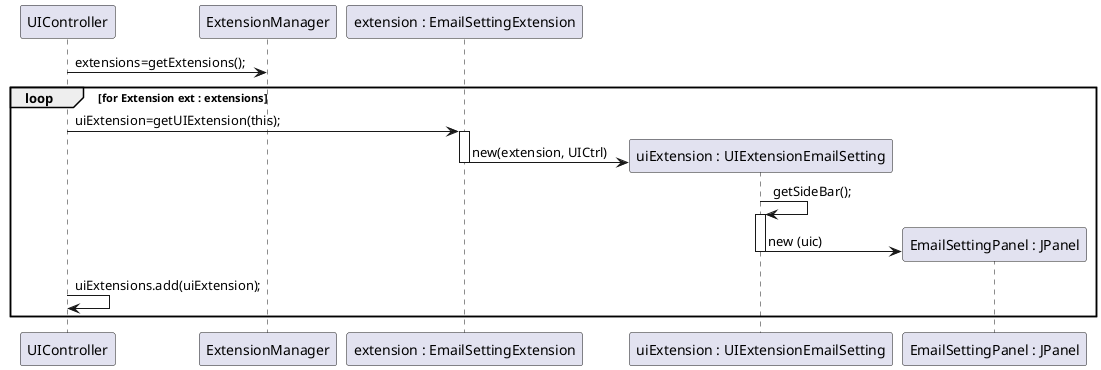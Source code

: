 @startuml doc-files/core05_01_emailSetting_design1.png

  participant UIController as UICtrl
  participant ExtensionManager as ExtM
  participant "extension : EmailSettingExtension" as ESext
  participant "uiExtension : UIExtensionEmailSetting" as UIExt
  participant "EmailSettingPanel : JPanel" as EmailPanel
  UICtrl -> ExtM : extensions=getExtensions();
  loop for Extension ext : extensions
  	UICtrl -> ESext : uiExtension=getUIExtension(this);
  	activate ESext
  	create UIExt
  	ESext -> UIExt : new(extension, UICtrl)
  	deactivate ESext
  	UIExt -> UIExt : getSideBar();
  	activate UIExt
  	create EmailPanel
  	UIExt -> EmailPanel :  new (uic)
  	deactivate UIExt
  	UICtrl -> UICtrl : uiExtensions.add(uiExtension);
  end
  @enduml



@enduml